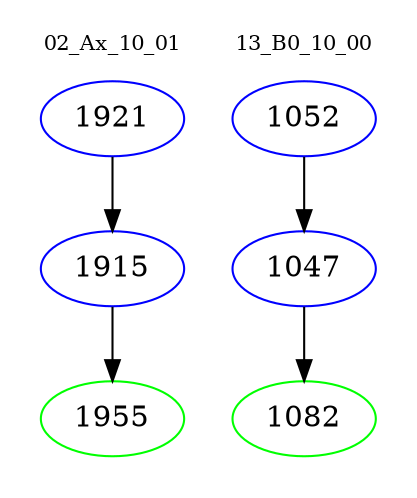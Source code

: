 digraph{
subgraph cluster_0 {
color = white
label = "02_Ax_10_01";
fontsize=10;
T0_1921 [label="1921", color="blue"]
T0_1921 -> T0_1915 [color="black"]
T0_1915 [label="1915", color="blue"]
T0_1915 -> T0_1955 [color="black"]
T0_1955 [label="1955", color="green"]
}
subgraph cluster_1 {
color = white
label = "13_B0_10_00";
fontsize=10;
T1_1052 [label="1052", color="blue"]
T1_1052 -> T1_1047 [color="black"]
T1_1047 [label="1047", color="blue"]
T1_1047 -> T1_1082 [color="black"]
T1_1082 [label="1082", color="green"]
}
}

